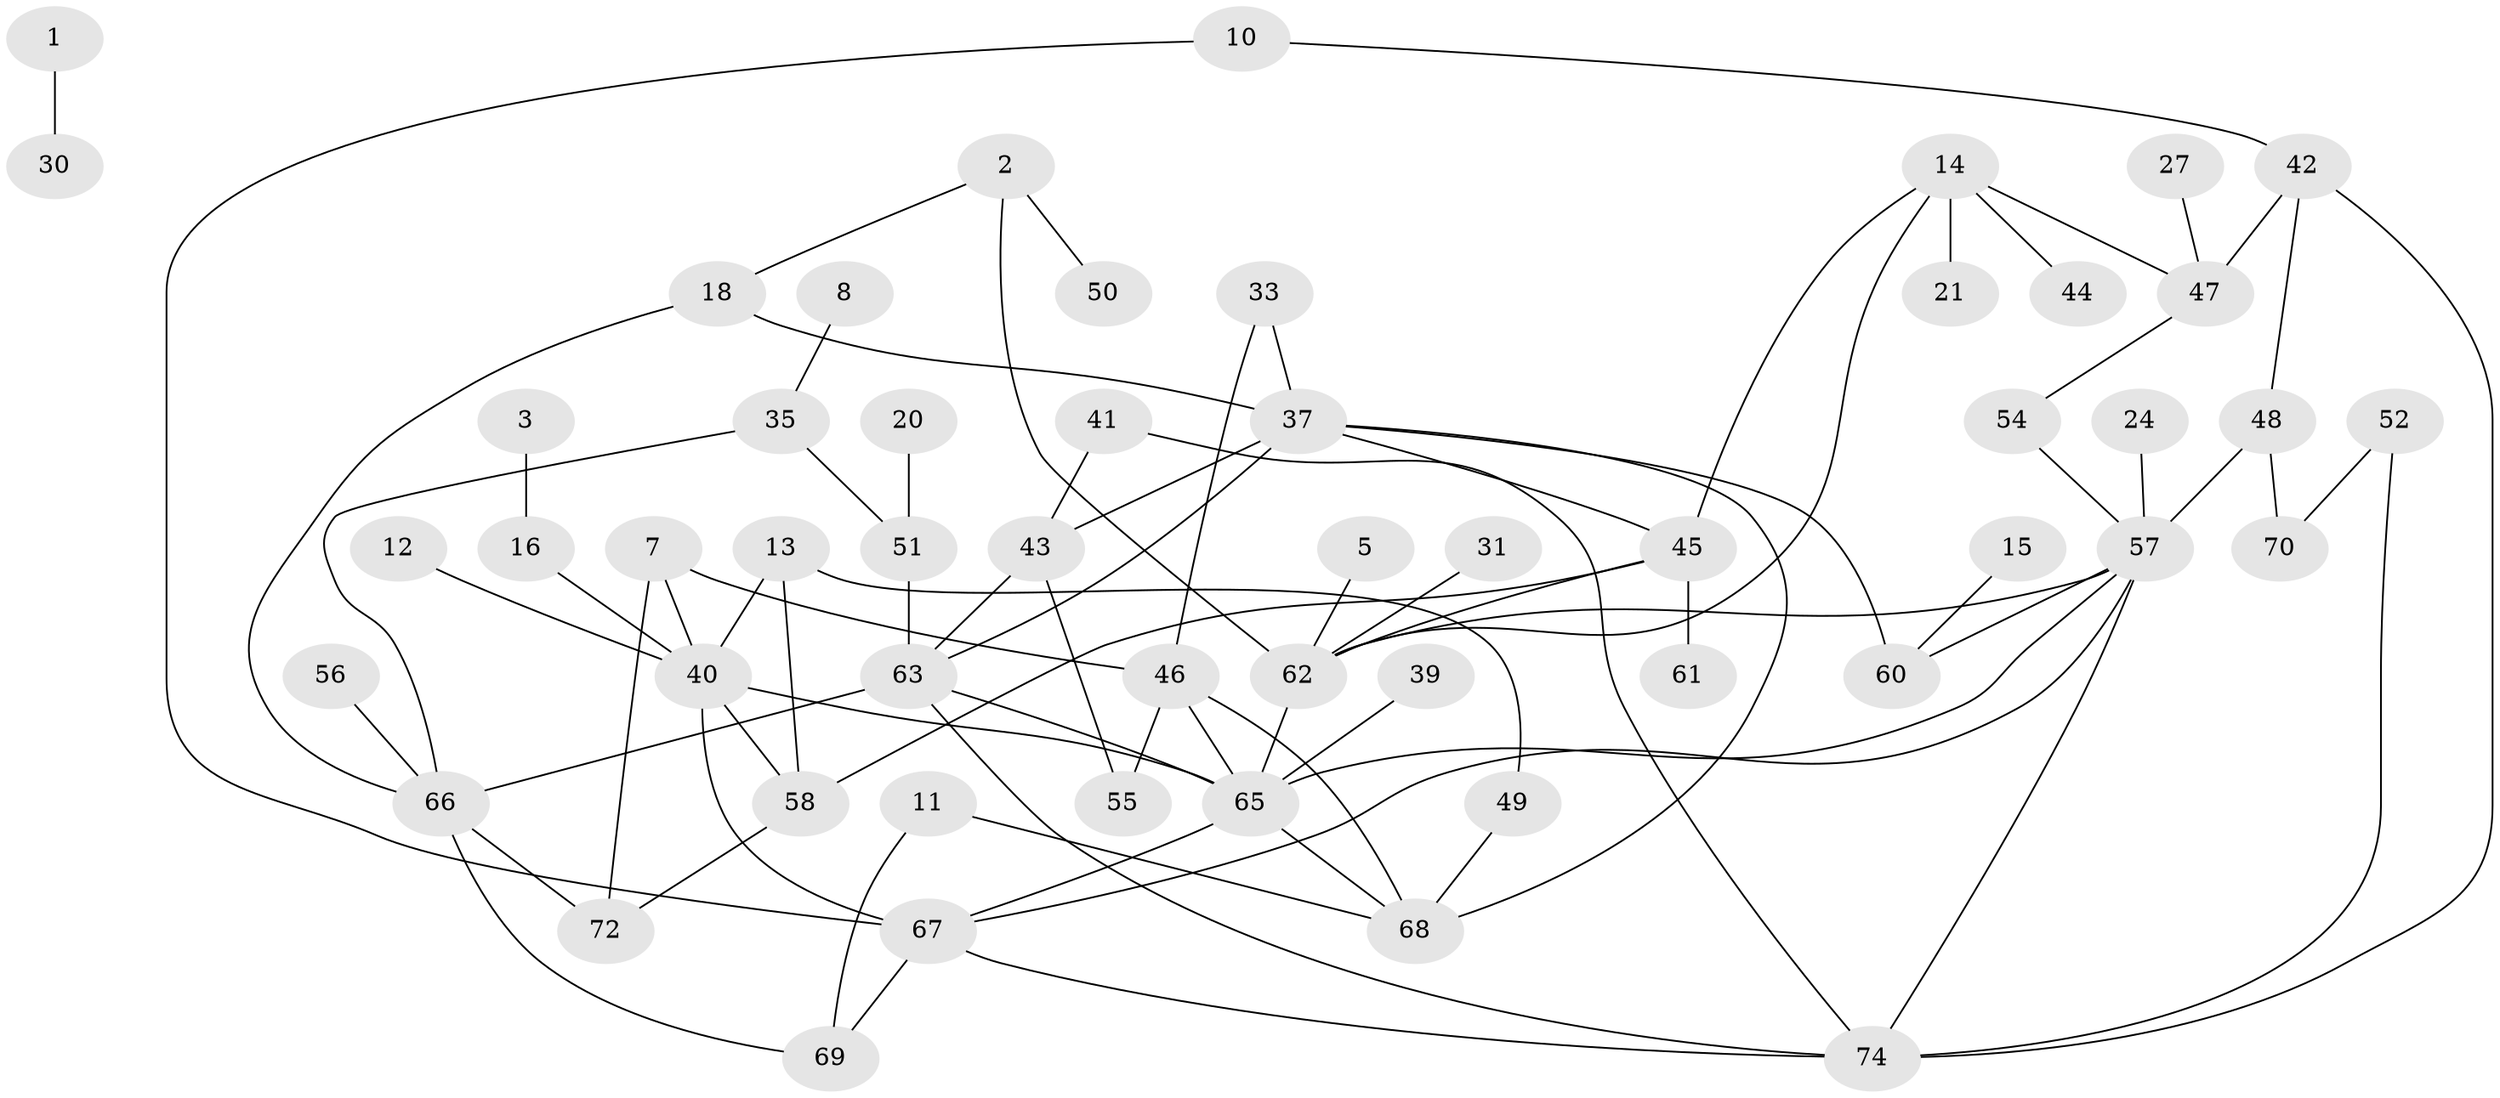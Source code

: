 // original degree distribution, {4: 0.12080536912751678, 2: 0.2214765100671141, 3: 0.2348993288590604, 1: 0.2550335570469799, 6: 0.006711409395973154, 0: 0.12751677852348994, 5: 0.020134228187919462, 7: 0.013422818791946308}
// Generated by graph-tools (version 1.1) at 2025/49/03/09/25 03:49:10]
// undirected, 54 vertices, 82 edges
graph export_dot {
graph [start="1"]
  node [color=gray90,style=filled];
  1;
  2;
  3;
  5;
  7;
  8;
  10;
  11;
  12;
  13;
  14;
  15;
  16;
  18;
  20;
  21;
  24;
  27;
  30;
  31;
  33;
  35;
  37;
  39;
  40;
  41;
  42;
  43;
  44;
  45;
  46;
  47;
  48;
  49;
  50;
  51;
  52;
  54;
  55;
  56;
  57;
  58;
  60;
  61;
  62;
  63;
  65;
  66;
  67;
  68;
  69;
  70;
  72;
  74;
  1 -- 30 [weight=1.0];
  2 -- 18 [weight=1.0];
  2 -- 50 [weight=1.0];
  2 -- 62 [weight=1.0];
  3 -- 16 [weight=1.0];
  5 -- 62 [weight=1.0];
  7 -- 40 [weight=1.0];
  7 -- 46 [weight=1.0];
  7 -- 72 [weight=1.0];
  8 -- 35 [weight=1.0];
  10 -- 42 [weight=1.0];
  10 -- 67 [weight=1.0];
  11 -- 68 [weight=1.0];
  11 -- 69 [weight=1.0];
  12 -- 40 [weight=1.0];
  13 -- 40 [weight=1.0];
  13 -- 49 [weight=1.0];
  13 -- 58 [weight=1.0];
  14 -- 21 [weight=1.0];
  14 -- 44 [weight=1.0];
  14 -- 45 [weight=1.0];
  14 -- 47 [weight=1.0];
  14 -- 62 [weight=1.0];
  15 -- 60 [weight=1.0];
  16 -- 40 [weight=1.0];
  18 -- 37 [weight=1.0];
  18 -- 66 [weight=1.0];
  20 -- 51 [weight=1.0];
  24 -- 57 [weight=1.0];
  27 -- 47 [weight=1.0];
  31 -- 62 [weight=1.0];
  33 -- 37 [weight=1.0];
  33 -- 46 [weight=1.0];
  35 -- 51 [weight=1.0];
  35 -- 66 [weight=1.0];
  37 -- 43 [weight=1.0];
  37 -- 45 [weight=1.0];
  37 -- 60 [weight=1.0];
  37 -- 63 [weight=1.0];
  37 -- 68 [weight=1.0];
  39 -- 65 [weight=1.0];
  40 -- 58 [weight=1.0];
  40 -- 65 [weight=2.0];
  40 -- 67 [weight=1.0];
  41 -- 43 [weight=1.0];
  41 -- 74 [weight=1.0];
  42 -- 47 [weight=1.0];
  42 -- 48 [weight=1.0];
  42 -- 74 [weight=1.0];
  43 -- 55 [weight=1.0];
  43 -- 63 [weight=1.0];
  45 -- 58 [weight=1.0];
  45 -- 61 [weight=1.0];
  45 -- 62 [weight=1.0];
  46 -- 55 [weight=1.0];
  46 -- 65 [weight=1.0];
  46 -- 68 [weight=1.0];
  47 -- 54 [weight=1.0];
  48 -- 57 [weight=1.0];
  48 -- 70 [weight=1.0];
  49 -- 68 [weight=1.0];
  51 -- 63 [weight=1.0];
  52 -- 70 [weight=1.0];
  52 -- 74 [weight=1.0];
  54 -- 57 [weight=1.0];
  56 -- 66 [weight=1.0];
  57 -- 60 [weight=1.0];
  57 -- 62 [weight=1.0];
  57 -- 65 [weight=1.0];
  57 -- 67 [weight=1.0];
  57 -- 74 [weight=1.0];
  58 -- 72 [weight=1.0];
  62 -- 65 [weight=1.0];
  63 -- 65 [weight=1.0];
  63 -- 66 [weight=1.0];
  63 -- 74 [weight=1.0];
  65 -- 67 [weight=1.0];
  65 -- 68 [weight=1.0];
  66 -- 69 [weight=1.0];
  66 -- 72 [weight=1.0];
  67 -- 69 [weight=1.0];
  67 -- 74 [weight=1.0];
}
